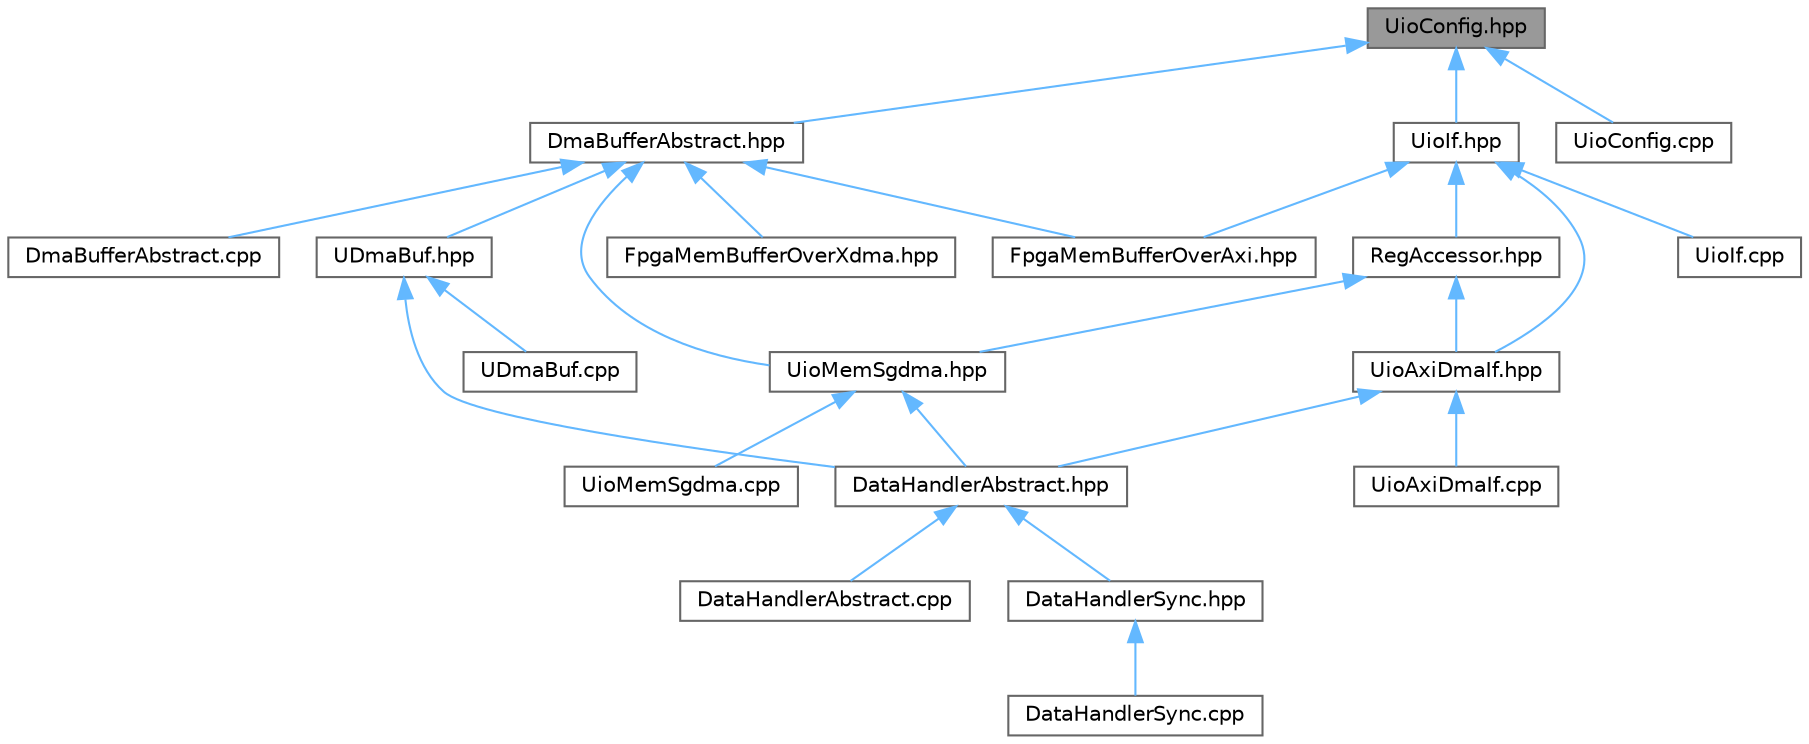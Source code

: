 digraph "UioConfig.hpp"
{
 // INTERACTIVE_SVG=YES
 // LATEX_PDF_SIZE
  bgcolor="transparent";
  edge [fontname=Helvetica,fontsize=10,labelfontname=Helvetica,labelfontsize=10];
  node [fontname=Helvetica,fontsize=10,shape=box,height=0.2,width=0.4];
  Node1 [label="UioConfig.hpp",height=0.2,width=0.4,color="gray40", fillcolor="grey60", style="filled", fontcolor="black",tooltip=" "];
  Node1 -> Node2 [dir="back",color="steelblue1",style="solid"];
  Node2 [label="DmaBufferAbstract.hpp",height=0.2,width=0.4,color="grey40", fillcolor="white", style="filled",URL="$_dma_buffer_abstract_8hpp.html",tooltip=" "];
  Node2 -> Node3 [dir="back",color="steelblue1",style="solid"];
  Node3 [label="DmaBufferAbstract.cpp",height=0.2,width=0.4,color="grey40", fillcolor="white", style="filled",URL="$_dma_buffer_abstract_8cpp.html",tooltip=" "];
  Node2 -> Node4 [dir="back",color="steelblue1",style="solid"];
  Node4 [label="FpgaMemBufferOverAxi.hpp",height=0.2,width=0.4,color="grey40", fillcolor="white", style="filled",URL="$_fpga_mem_buffer_over_axi_8hpp.html",tooltip=" "];
  Node2 -> Node5 [dir="back",color="steelblue1",style="solid"];
  Node5 [label="FpgaMemBufferOverXdma.hpp",height=0.2,width=0.4,color="grey40", fillcolor="white", style="filled",URL="$_fpga_mem_buffer_over_xdma_8hpp.html",tooltip=" "];
  Node2 -> Node6 [dir="back",color="steelblue1",style="solid"];
  Node6 [label="UDmaBuf.hpp",height=0.2,width=0.4,color="grey40", fillcolor="white", style="filled",URL="$_u_dma_buf_8hpp.html",tooltip=" "];
  Node6 -> Node7 [dir="back",color="steelblue1",style="solid"];
  Node7 [label="DataHandlerAbstract.hpp",height=0.2,width=0.4,color="grey40", fillcolor="white", style="filled",URL="$_data_handler_abstract_8hpp.html",tooltip=" "];
  Node7 -> Node8 [dir="back",color="steelblue1",style="solid"];
  Node8 [label="DataHandlerAbstract.cpp",height=0.2,width=0.4,color="grey40", fillcolor="white", style="filled",URL="$_data_handler_abstract_8cpp.html",tooltip=" "];
  Node7 -> Node9 [dir="back",color="steelblue1",style="solid"];
  Node9 [label="DataHandlerSync.hpp",height=0.2,width=0.4,color="grey40", fillcolor="white", style="filled",URL="$_data_handler_sync_8hpp.html",tooltip=" "];
  Node9 -> Node10 [dir="back",color="steelblue1",style="solid"];
  Node10 [label="DataHandlerSync.cpp",height=0.2,width=0.4,color="grey40", fillcolor="white", style="filled",URL="$_data_handler_sync_8cpp.html",tooltip=" "];
  Node6 -> Node11 [dir="back",color="steelblue1",style="solid"];
  Node11 [label="UDmaBuf.cpp",height=0.2,width=0.4,color="grey40", fillcolor="white", style="filled",URL="$_u_dma_buf_8cpp.html",tooltip=" "];
  Node2 -> Node12 [dir="back",color="steelblue1",style="solid"];
  Node12 [label="UioMemSgdma.hpp",height=0.2,width=0.4,color="grey40", fillcolor="white", style="filled",URL="$_uio_mem_sgdma_8hpp.html",tooltip=" "];
  Node12 -> Node7 [dir="back",color="steelblue1",style="solid"];
  Node12 -> Node13 [dir="back",color="steelblue1",style="solid"];
  Node13 [label="UioMemSgdma.cpp",height=0.2,width=0.4,color="grey40", fillcolor="white", style="filled",URL="$_uio_mem_sgdma_8cpp.html",tooltip=" "];
  Node1 -> Node14 [dir="back",color="steelblue1",style="solid"];
  Node14 [label="UioConfig.cpp",height=0.2,width=0.4,color="grey40", fillcolor="white", style="filled",URL="$_uio_config_8cpp.html",tooltip=" "];
  Node1 -> Node15 [dir="back",color="steelblue1",style="solid"];
  Node15 [label="UioIf.hpp",height=0.2,width=0.4,color="grey40", fillcolor="white", style="filled",URL="$_uio_if_8hpp.html",tooltip=" "];
  Node15 -> Node4 [dir="back",color="steelblue1",style="solid"];
  Node15 -> Node16 [dir="back",color="steelblue1",style="solid"];
  Node16 [label="RegAccessor.hpp",height=0.2,width=0.4,color="grey40", fillcolor="white", style="filled",URL="$_reg_accessor_8hpp.html",tooltip=" "];
  Node16 -> Node17 [dir="back",color="steelblue1",style="solid"];
  Node17 [label="UioAxiDmaIf.hpp",height=0.2,width=0.4,color="grey40", fillcolor="white", style="filled",URL="$_uio_axi_dma_if_8hpp.html",tooltip=" "];
  Node17 -> Node7 [dir="back",color="steelblue1",style="solid"];
  Node17 -> Node18 [dir="back",color="steelblue1",style="solid"];
  Node18 [label="UioAxiDmaIf.cpp",height=0.2,width=0.4,color="grey40", fillcolor="white", style="filled",URL="$_uio_axi_dma_if_8cpp.html",tooltip=" "];
  Node16 -> Node12 [dir="back",color="steelblue1",style="solid"];
  Node15 -> Node17 [dir="back",color="steelblue1",style="solid"];
  Node15 -> Node19 [dir="back",color="steelblue1",style="solid"];
  Node19 [label="UioIf.cpp",height=0.2,width=0.4,color="grey40", fillcolor="white", style="filled",URL="$_uio_if_8cpp.html",tooltip=" "];
}
